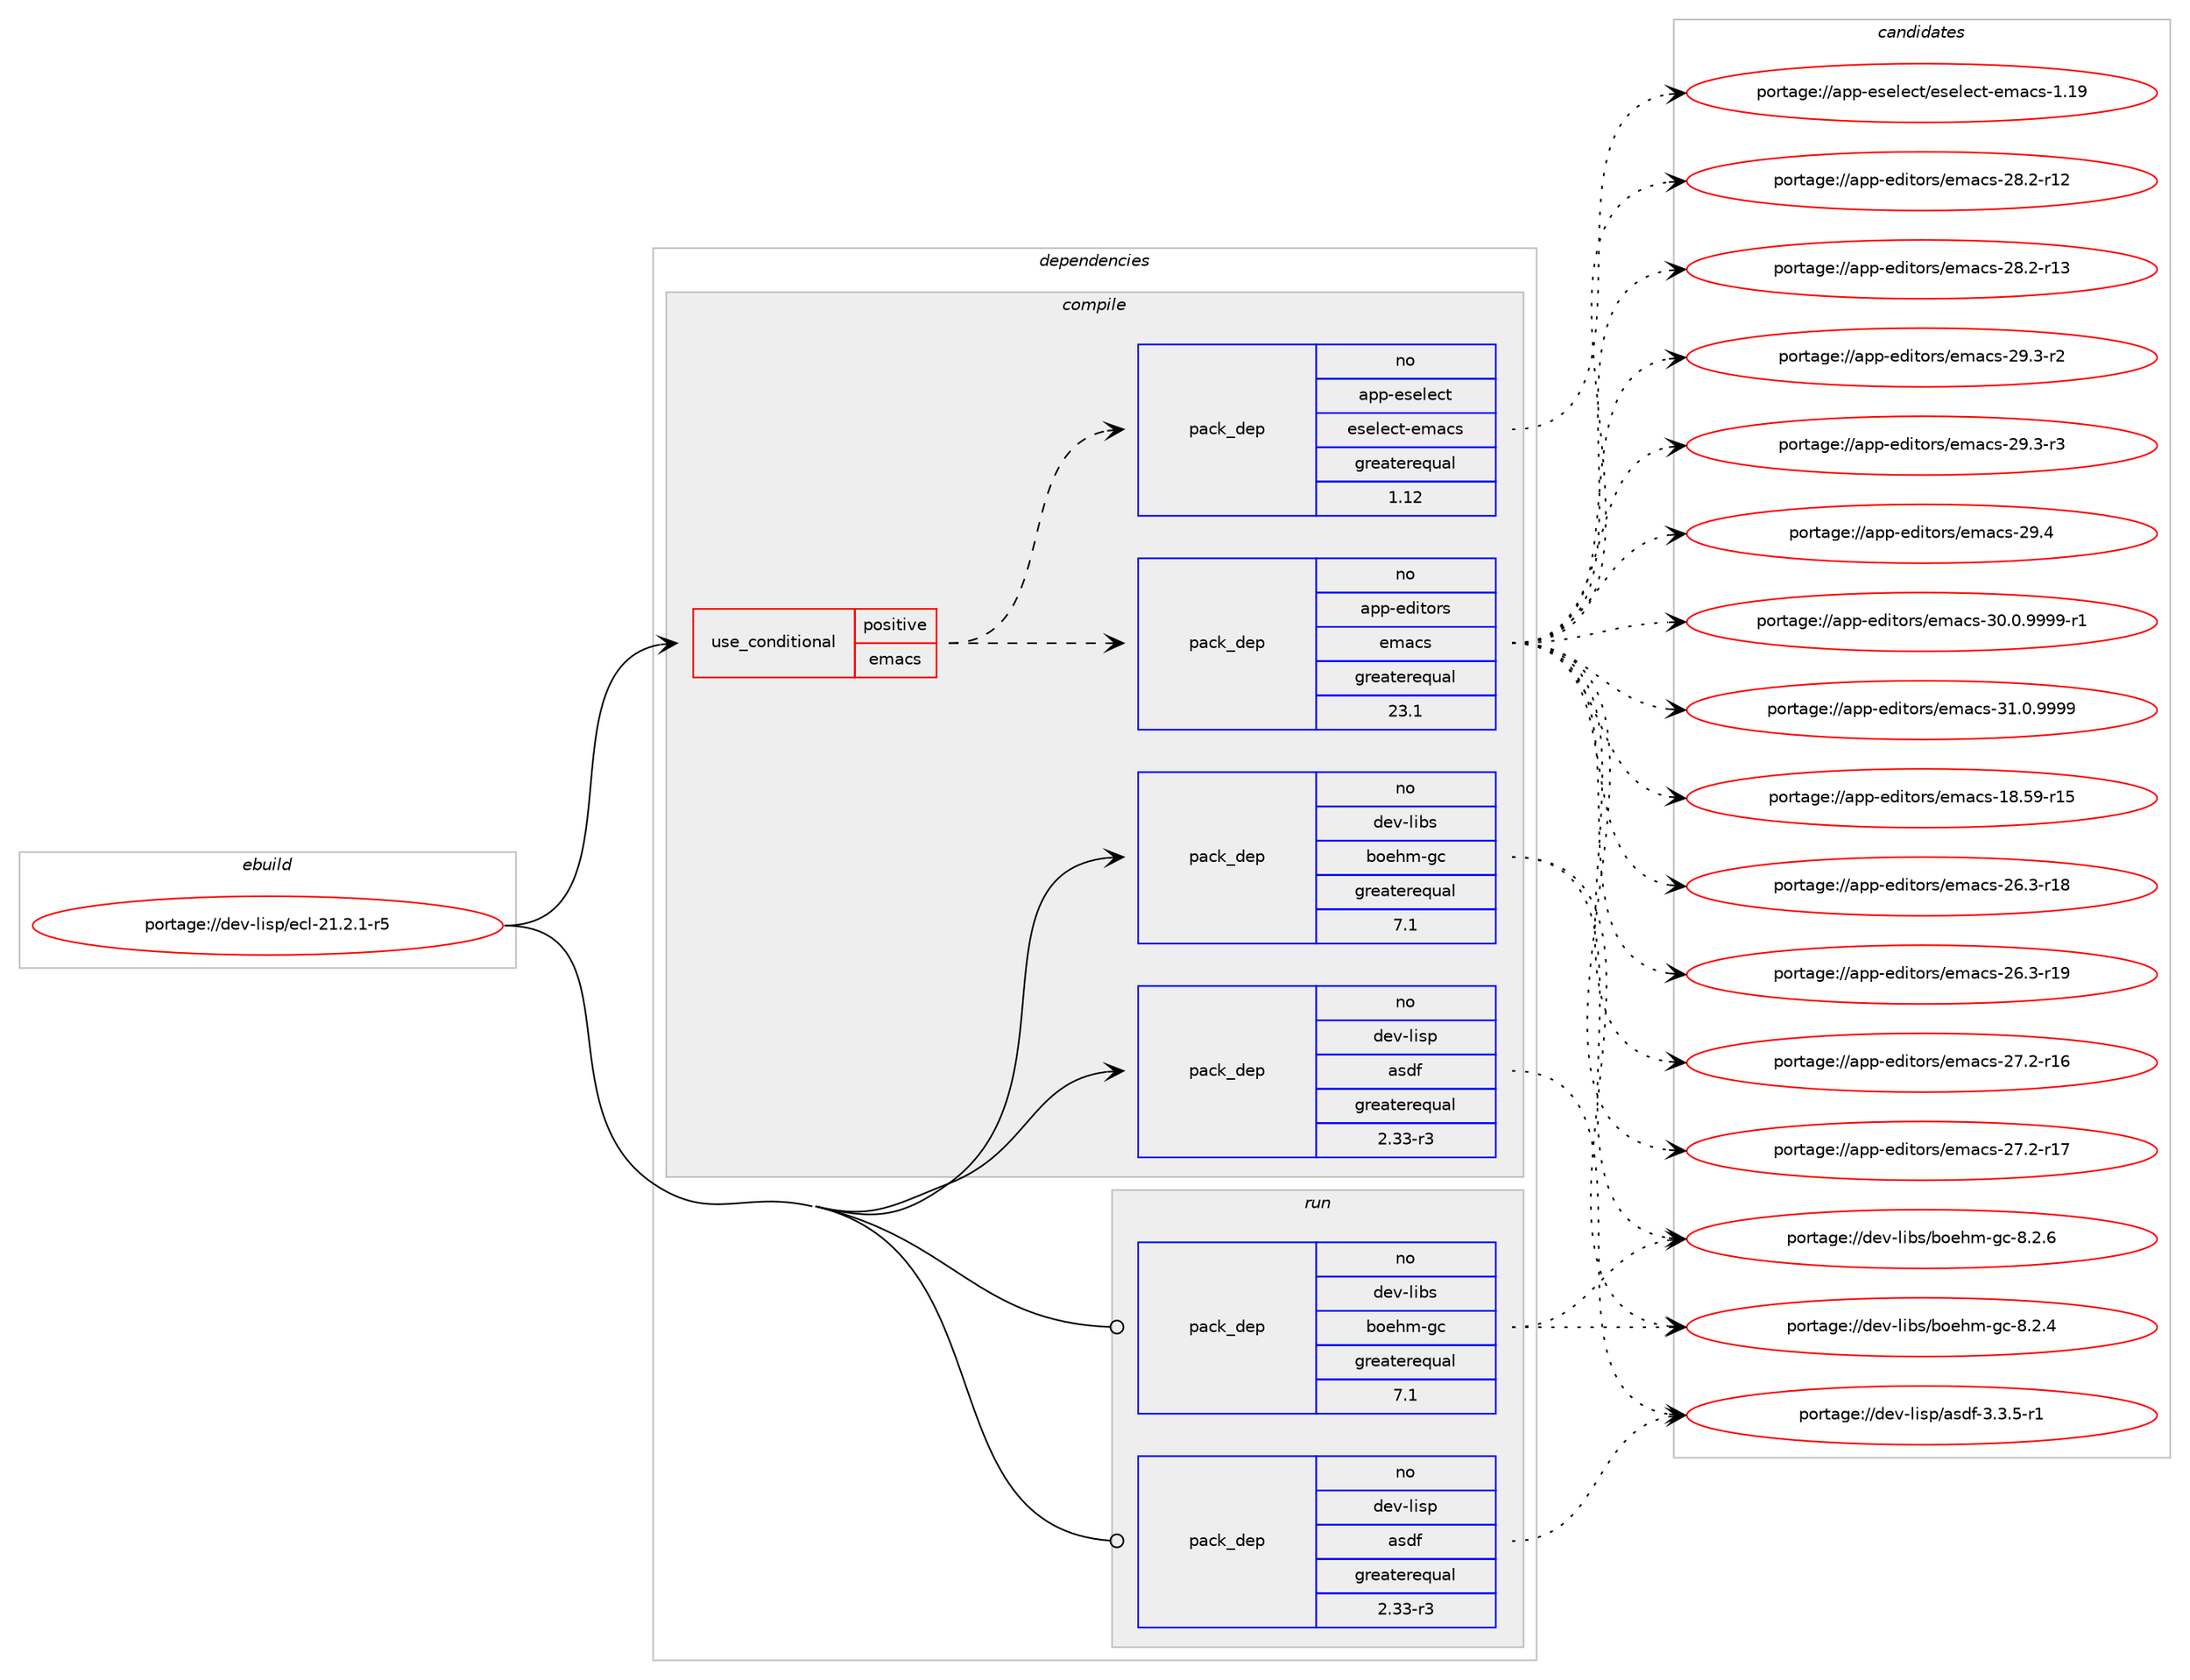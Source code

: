 digraph prolog {

# *************
# Graph options
# *************

newrank=true;
concentrate=true;
compound=true;
graph [rankdir=LR,fontname=Helvetica,fontsize=10,ranksep=1.5];#, ranksep=2.5, nodesep=0.2];
edge  [arrowhead=vee];
node  [fontname=Helvetica,fontsize=10];

# **********
# The ebuild
# **********

subgraph cluster_leftcol {
color=gray;
rank=same;
label=<<i>ebuild</i>>;
id [label="portage://dev-lisp/ecl-21.2.1-r5", color=red, width=4, href="../dev-lisp/ecl-21.2.1-r5.svg"];
}

# ****************
# The dependencies
# ****************

subgraph cluster_midcol {
color=gray;
label=<<i>dependencies</i>>;
subgraph cluster_compile {
fillcolor="#eeeeee";
style=filled;
label=<<i>compile</i>>;
subgraph cond28050 {
dependency58706 [label=<<TABLE BORDER="0" CELLBORDER="1" CELLSPACING="0" CELLPADDING="4"><TR><TD ROWSPAN="3" CELLPADDING="10">use_conditional</TD></TR><TR><TD>positive</TD></TR><TR><TD>emacs</TD></TR></TABLE>>, shape=none, color=red];
subgraph pack29492 {
dependency58707 [label=<<TABLE BORDER="0" CELLBORDER="1" CELLSPACING="0" CELLPADDING="4" WIDTH="220"><TR><TD ROWSPAN="6" CELLPADDING="30">pack_dep</TD></TR><TR><TD WIDTH="110">no</TD></TR><TR><TD>app-editors</TD></TR><TR><TD>emacs</TD></TR><TR><TD>greaterequal</TD></TR><TR><TD>23.1</TD></TR></TABLE>>, shape=none, color=blue];
}
dependency58706:e -> dependency58707:w [weight=20,style="dashed",arrowhead="vee"];
subgraph pack29493 {
dependency58708 [label=<<TABLE BORDER="0" CELLBORDER="1" CELLSPACING="0" CELLPADDING="4" WIDTH="220"><TR><TD ROWSPAN="6" CELLPADDING="30">pack_dep</TD></TR><TR><TD WIDTH="110">no</TD></TR><TR><TD>app-eselect</TD></TR><TR><TD>eselect-emacs</TD></TR><TR><TD>greaterequal</TD></TR><TR><TD>1.12</TD></TR></TABLE>>, shape=none, color=blue];
}
dependency58706:e -> dependency58708:w [weight=20,style="dashed",arrowhead="vee"];
}
id:e -> dependency58706:w [weight=20,style="solid",arrowhead="vee"];
# *** BEGIN UNKNOWN DEPENDENCY TYPE (TODO) ***
# id -> package_dependency(portage://dev-lisp/ecl-21.2.1-r5,install,no,app-text,texi2html,none,[,,],[],[])
# *** END UNKNOWN DEPENDENCY TYPE (TODO) ***

subgraph pack29494 {
dependency58709 [label=<<TABLE BORDER="0" CELLBORDER="1" CELLSPACING="0" CELLPADDING="4" WIDTH="220"><TR><TD ROWSPAN="6" CELLPADDING="30">pack_dep</TD></TR><TR><TD WIDTH="110">no</TD></TR><TR><TD>dev-libs</TD></TR><TR><TD>boehm-gc</TD></TR><TR><TD>greaterequal</TD></TR><TR><TD>7.1</TD></TR></TABLE>>, shape=none, color=blue];
}
id:e -> dependency58709:w [weight=20,style="solid",arrowhead="vee"];
# *** BEGIN UNKNOWN DEPENDENCY TYPE (TODO) ***
# id -> package_dependency(portage://dev-lisp/ecl-21.2.1-r5,install,no,dev-libs,gmp,none,[,,],[slot(0),equal],[])
# *** END UNKNOWN DEPENDENCY TYPE (TODO) ***

# *** BEGIN UNKNOWN DEPENDENCY TYPE (TODO) ***
# id -> package_dependency(portage://dev-lisp/ecl-21.2.1-r5,install,no,dev-libs,libatomic_ops,none,[,,],[],[])
# *** END UNKNOWN DEPENDENCY TYPE (TODO) ***

# *** BEGIN UNKNOWN DEPENDENCY TYPE (TODO) ***
# id -> package_dependency(portage://dev-lisp/ecl-21.2.1-r5,install,no,dev-libs,libffi,none,[,,],any_same_slot,[])
# *** END UNKNOWN DEPENDENCY TYPE (TODO) ***

subgraph pack29495 {
dependency58710 [label=<<TABLE BORDER="0" CELLBORDER="1" CELLSPACING="0" CELLPADDING="4" WIDTH="220"><TR><TD ROWSPAN="6" CELLPADDING="30">pack_dep</TD></TR><TR><TD WIDTH="110">no</TD></TR><TR><TD>dev-lisp</TD></TR><TR><TD>asdf</TD></TR><TR><TD>greaterequal</TD></TR><TR><TD>2.33-r3</TD></TR></TABLE>>, shape=none, color=blue];
}
id:e -> dependency58710:w [weight=20,style="solid",arrowhead="vee"];
}
subgraph cluster_compileandrun {
fillcolor="#eeeeee";
style=filled;
label=<<i>compile and run</i>>;
}
subgraph cluster_run {
fillcolor="#eeeeee";
style=filled;
label=<<i>run</i>>;
subgraph pack29496 {
dependency58711 [label=<<TABLE BORDER="0" CELLBORDER="1" CELLSPACING="0" CELLPADDING="4" WIDTH="220"><TR><TD ROWSPAN="6" CELLPADDING="30">pack_dep</TD></TR><TR><TD WIDTH="110">no</TD></TR><TR><TD>dev-libs</TD></TR><TR><TD>boehm-gc</TD></TR><TR><TD>greaterequal</TD></TR><TR><TD>7.1</TD></TR></TABLE>>, shape=none, color=blue];
}
id:e -> dependency58711:w [weight=20,style="solid",arrowhead="odot"];
# *** BEGIN UNKNOWN DEPENDENCY TYPE (TODO) ***
# id -> package_dependency(portage://dev-lisp/ecl-21.2.1-r5,run,no,dev-libs,gmp,none,[,,],[slot(0),equal],[])
# *** END UNKNOWN DEPENDENCY TYPE (TODO) ***

# *** BEGIN UNKNOWN DEPENDENCY TYPE (TODO) ***
# id -> package_dependency(portage://dev-lisp/ecl-21.2.1-r5,run,no,dev-libs,libatomic_ops,none,[,,],[],[])
# *** END UNKNOWN DEPENDENCY TYPE (TODO) ***

# *** BEGIN UNKNOWN DEPENDENCY TYPE (TODO) ***
# id -> package_dependency(portage://dev-lisp/ecl-21.2.1-r5,run,no,dev-libs,libffi,none,[,,],any_same_slot,[])
# *** END UNKNOWN DEPENDENCY TYPE (TODO) ***

subgraph pack29497 {
dependency58712 [label=<<TABLE BORDER="0" CELLBORDER="1" CELLSPACING="0" CELLPADDING="4" WIDTH="220"><TR><TD ROWSPAN="6" CELLPADDING="30">pack_dep</TD></TR><TR><TD WIDTH="110">no</TD></TR><TR><TD>dev-lisp</TD></TR><TR><TD>asdf</TD></TR><TR><TD>greaterequal</TD></TR><TR><TD>2.33-r3</TD></TR></TABLE>>, shape=none, color=blue];
}
id:e -> dependency58712:w [weight=20,style="solid",arrowhead="odot"];
}
}

# **************
# The candidates
# **************

subgraph cluster_choices {
rank=same;
color=gray;
label=<<i>candidates</i>>;

subgraph choice29492 {
color=black;
nodesep=1;
choice9711211245101100105116111114115471011099799115454956465357451144953 [label="portage://app-editors/emacs-18.59-r15", color=red, width=4,href="../app-editors/emacs-18.59-r15.svg"];
choice97112112451011001051161111141154710110997991154550544651451144956 [label="portage://app-editors/emacs-26.3-r18", color=red, width=4,href="../app-editors/emacs-26.3-r18.svg"];
choice97112112451011001051161111141154710110997991154550544651451144957 [label="portage://app-editors/emacs-26.3-r19", color=red, width=4,href="../app-editors/emacs-26.3-r19.svg"];
choice97112112451011001051161111141154710110997991154550554650451144954 [label="portage://app-editors/emacs-27.2-r16", color=red, width=4,href="../app-editors/emacs-27.2-r16.svg"];
choice97112112451011001051161111141154710110997991154550554650451144955 [label="portage://app-editors/emacs-27.2-r17", color=red, width=4,href="../app-editors/emacs-27.2-r17.svg"];
choice97112112451011001051161111141154710110997991154550564650451144950 [label="portage://app-editors/emacs-28.2-r12", color=red, width=4,href="../app-editors/emacs-28.2-r12.svg"];
choice97112112451011001051161111141154710110997991154550564650451144951 [label="portage://app-editors/emacs-28.2-r13", color=red, width=4,href="../app-editors/emacs-28.2-r13.svg"];
choice971121124510110010511611111411547101109979911545505746514511450 [label="portage://app-editors/emacs-29.3-r2", color=red, width=4,href="../app-editors/emacs-29.3-r2.svg"];
choice971121124510110010511611111411547101109979911545505746514511451 [label="portage://app-editors/emacs-29.3-r3", color=red, width=4,href="../app-editors/emacs-29.3-r3.svg"];
choice97112112451011001051161111141154710110997991154550574652 [label="portage://app-editors/emacs-29.4", color=red, width=4,href="../app-editors/emacs-29.4.svg"];
choice9711211245101100105116111114115471011099799115455148464846575757574511449 [label="portage://app-editors/emacs-30.0.9999-r1", color=red, width=4,href="../app-editors/emacs-30.0.9999-r1.svg"];
choice971121124510110010511611111411547101109979911545514946484657575757 [label="portage://app-editors/emacs-31.0.9999", color=red, width=4,href="../app-editors/emacs-31.0.9999.svg"];
dependency58707:e -> choice9711211245101100105116111114115471011099799115454956465357451144953:w [style=dotted,weight="100"];
dependency58707:e -> choice97112112451011001051161111141154710110997991154550544651451144956:w [style=dotted,weight="100"];
dependency58707:e -> choice97112112451011001051161111141154710110997991154550544651451144957:w [style=dotted,weight="100"];
dependency58707:e -> choice97112112451011001051161111141154710110997991154550554650451144954:w [style=dotted,weight="100"];
dependency58707:e -> choice97112112451011001051161111141154710110997991154550554650451144955:w [style=dotted,weight="100"];
dependency58707:e -> choice97112112451011001051161111141154710110997991154550564650451144950:w [style=dotted,weight="100"];
dependency58707:e -> choice97112112451011001051161111141154710110997991154550564650451144951:w [style=dotted,weight="100"];
dependency58707:e -> choice971121124510110010511611111411547101109979911545505746514511450:w [style=dotted,weight="100"];
dependency58707:e -> choice971121124510110010511611111411547101109979911545505746514511451:w [style=dotted,weight="100"];
dependency58707:e -> choice97112112451011001051161111141154710110997991154550574652:w [style=dotted,weight="100"];
dependency58707:e -> choice9711211245101100105116111114115471011099799115455148464846575757574511449:w [style=dotted,weight="100"];
dependency58707:e -> choice971121124510110010511611111411547101109979911545514946484657575757:w [style=dotted,weight="100"];
}
subgraph choice29493 {
color=black;
nodesep=1;
choice97112112451011151011081019911647101115101108101991164510110997991154549464957 [label="portage://app-eselect/eselect-emacs-1.19", color=red, width=4,href="../app-eselect/eselect-emacs-1.19.svg"];
dependency58708:e -> choice97112112451011151011081019911647101115101108101991164510110997991154549464957:w [style=dotted,weight="100"];
}
subgraph choice29494 {
color=black;
nodesep=1;
choice100101118451081059811547981111011041094510399455646504652 [label="portage://dev-libs/boehm-gc-8.2.4", color=red, width=4,href="../dev-libs/boehm-gc-8.2.4.svg"];
choice100101118451081059811547981111011041094510399455646504654 [label="portage://dev-libs/boehm-gc-8.2.6", color=red, width=4,href="../dev-libs/boehm-gc-8.2.6.svg"];
dependency58709:e -> choice100101118451081059811547981111011041094510399455646504652:w [style=dotted,weight="100"];
dependency58709:e -> choice100101118451081059811547981111011041094510399455646504654:w [style=dotted,weight="100"];
}
subgraph choice29495 {
color=black;
nodesep=1;
choice1001011184510810511511247971151001024551465146534511449 [label="portage://dev-lisp/asdf-3.3.5-r1", color=red, width=4,href="../dev-lisp/asdf-3.3.5-r1.svg"];
dependency58710:e -> choice1001011184510810511511247971151001024551465146534511449:w [style=dotted,weight="100"];
}
subgraph choice29496 {
color=black;
nodesep=1;
choice100101118451081059811547981111011041094510399455646504652 [label="portage://dev-libs/boehm-gc-8.2.4", color=red, width=4,href="../dev-libs/boehm-gc-8.2.4.svg"];
choice100101118451081059811547981111011041094510399455646504654 [label="portage://dev-libs/boehm-gc-8.2.6", color=red, width=4,href="../dev-libs/boehm-gc-8.2.6.svg"];
dependency58711:e -> choice100101118451081059811547981111011041094510399455646504652:w [style=dotted,weight="100"];
dependency58711:e -> choice100101118451081059811547981111011041094510399455646504654:w [style=dotted,weight="100"];
}
subgraph choice29497 {
color=black;
nodesep=1;
choice1001011184510810511511247971151001024551465146534511449 [label="portage://dev-lisp/asdf-3.3.5-r1", color=red, width=4,href="../dev-lisp/asdf-3.3.5-r1.svg"];
dependency58712:e -> choice1001011184510810511511247971151001024551465146534511449:w [style=dotted,weight="100"];
}
}

}
